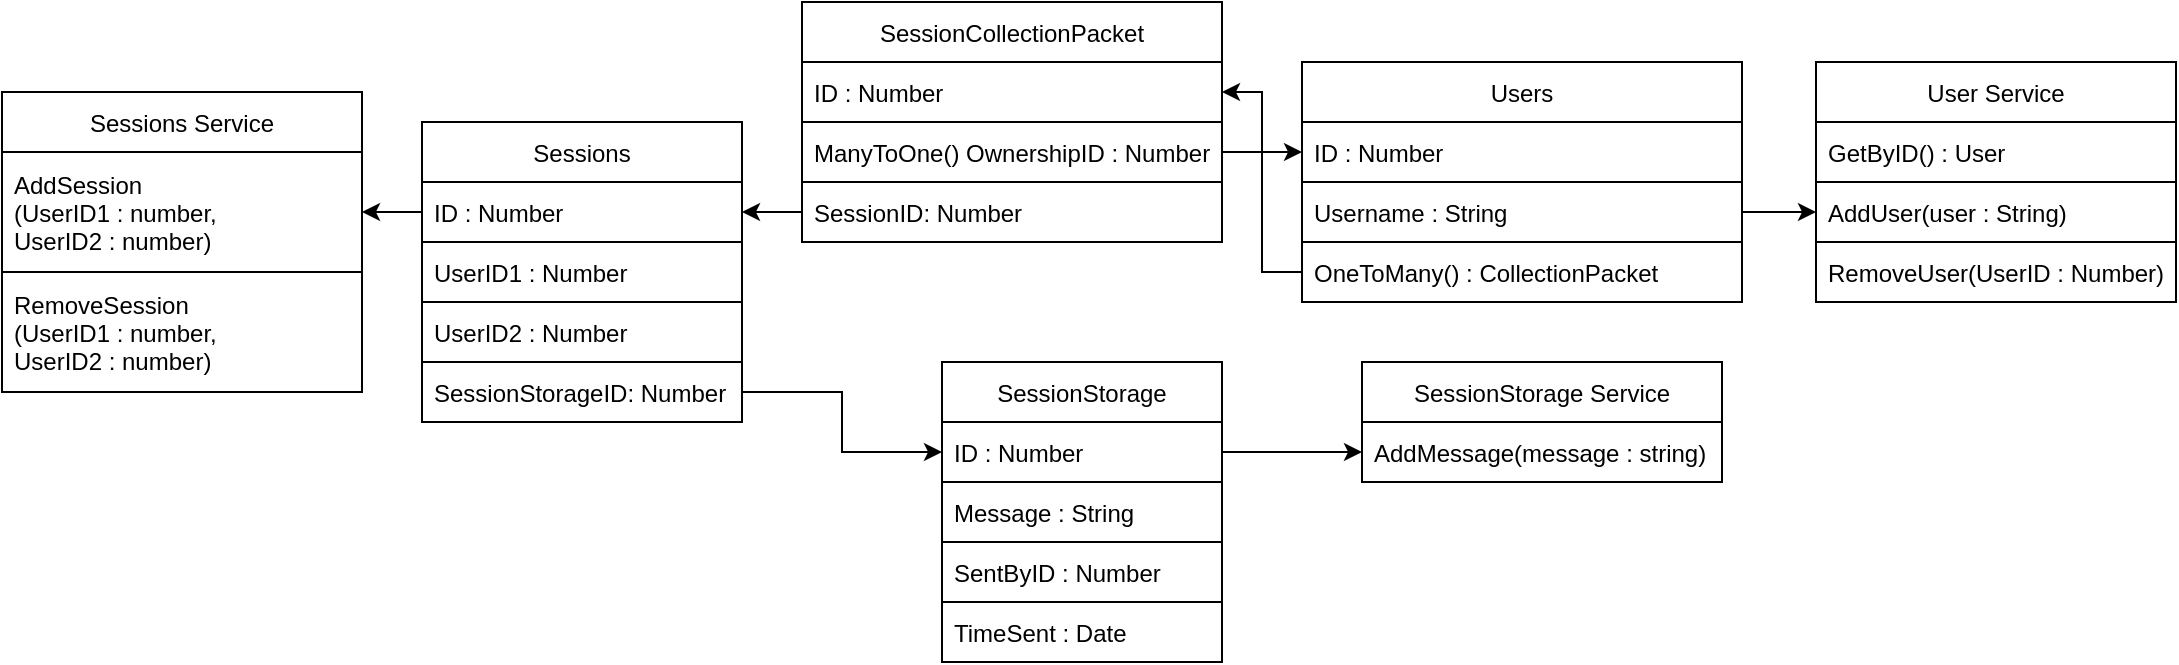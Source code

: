 <mxfile version="20.3.0" type="device"><diagram id="C5RBs43oDa-KdzZeNtuy" name="Page-1"><mxGraphModel dx="2064" dy="752" grid="1" gridSize="10" guides="1" tooltips="1" connect="1" arrows="1" fold="1" page="1" pageScale="1" pageWidth="827" pageHeight="1169" math="0" shadow="0"><root><mxCell id="WIyWlLk6GJQsqaUBKTNV-0"/><mxCell id="WIyWlLk6GJQsqaUBKTNV-1" parent="WIyWlLk6GJQsqaUBKTNV-0"/><mxCell id="Gs_CtV-0VF5Xz-4KBrCR-4" value="Users" style="swimlane;fontStyle=0;childLayout=stackLayout;horizontal=1;startSize=30;horizontalStack=0;resizeParent=1;resizeParentMax=0;resizeLast=0;collapsible=1;marginBottom=0;strokeColor=default;" parent="WIyWlLk6GJQsqaUBKTNV-1" vertex="1"><mxGeometry x="360" y="380" width="220" height="120" as="geometry"><mxRectangle x="447" y="380" width="70" height="30" as="alternateBounds"/></mxGeometry></mxCell><mxCell id="Gs_CtV-0VF5Xz-4KBrCR-5" value="ID : Number" style="text;strokeColor=default;fillColor=none;align=left;verticalAlign=middle;spacingLeft=4;spacingRight=4;overflow=hidden;points=[[0,0.5],[1,0.5]];portConstraint=eastwest;rotatable=0;" parent="Gs_CtV-0VF5Xz-4KBrCR-4" vertex="1"><mxGeometry y="30" width="220" height="30" as="geometry"/></mxCell><mxCell id="Gs_CtV-0VF5Xz-4KBrCR-6" value="Username : String" style="text;strokeColor=default;fillColor=none;align=left;verticalAlign=middle;spacingLeft=4;spacingRight=4;overflow=hidden;points=[[0,0.5],[1,0.5]];portConstraint=eastwest;rotatable=0;" parent="Gs_CtV-0VF5Xz-4KBrCR-4" vertex="1"><mxGeometry y="60" width="220" height="30" as="geometry"/></mxCell><mxCell id="Gs_CtV-0VF5Xz-4KBrCR-7" value="OneToMany() : CollectionPacket" style="text;strokeColor=default;fillColor=none;align=left;verticalAlign=middle;spacingLeft=4;spacingRight=4;overflow=hidden;points=[[0,0.5],[1,0.5]];portConstraint=eastwest;rotatable=0;" parent="Gs_CtV-0VF5Xz-4KBrCR-4" vertex="1"><mxGeometry y="90" width="220" height="30" as="geometry"/></mxCell><mxCell id="Gs_CtV-0VF5Xz-4KBrCR-8" value="SessionStorage" style="swimlane;fontStyle=0;childLayout=stackLayout;horizontal=1;startSize=30;horizontalStack=0;resizeParent=1;resizeParentMax=0;resizeLast=0;collapsible=1;marginBottom=0;strokeColor=default;" parent="WIyWlLk6GJQsqaUBKTNV-1" vertex="1"><mxGeometry x="180" y="530" width="140" height="150" as="geometry"/></mxCell><mxCell id="Gs_CtV-0VF5Xz-4KBrCR-27" value="ID : Number" style="text;strokeColor=default;fillColor=none;align=left;verticalAlign=middle;spacingLeft=4;spacingRight=4;overflow=hidden;points=[[0,0.5],[1,0.5]];portConstraint=eastwest;rotatable=0;" parent="Gs_CtV-0VF5Xz-4KBrCR-8" vertex="1"><mxGeometry y="30" width="140" height="30" as="geometry"/></mxCell><mxCell id="Gs_CtV-0VF5Xz-4KBrCR-28" value="Message : String" style="text;strokeColor=default;fillColor=none;align=left;verticalAlign=middle;spacingLeft=4;spacingRight=4;overflow=hidden;points=[[0,0.5],[1,0.5]];portConstraint=eastwest;rotatable=0;" parent="Gs_CtV-0VF5Xz-4KBrCR-8" vertex="1"><mxGeometry y="60" width="140" height="30" as="geometry"/></mxCell><mxCell id="Gs_CtV-0VF5Xz-4KBrCR-29" value="SentByID : Number" style="text;strokeColor=default;fillColor=none;align=left;verticalAlign=middle;spacingLeft=4;spacingRight=4;overflow=hidden;points=[[0,0.5],[1,0.5]];portConstraint=eastwest;rotatable=0;" parent="Gs_CtV-0VF5Xz-4KBrCR-8" vertex="1"><mxGeometry y="90" width="140" height="30" as="geometry"/></mxCell><mxCell id="Gs_CtV-0VF5Xz-4KBrCR-25" value="TimeSent : Date" style="text;strokeColor=default;fillColor=none;align=left;verticalAlign=middle;spacingLeft=4;spacingRight=4;overflow=hidden;points=[[0,0.5],[1,0.5]];portConstraint=eastwest;rotatable=0;" parent="Gs_CtV-0VF5Xz-4KBrCR-8" vertex="1"><mxGeometry y="120" width="140" height="30" as="geometry"/></mxCell><mxCell id="Gs_CtV-0VF5Xz-4KBrCR-18" value="Sessions" style="swimlane;fontStyle=0;childLayout=stackLayout;horizontal=1;startSize=30;horizontalStack=0;resizeParent=1;resizeParentMax=0;resizeLast=0;collapsible=1;marginBottom=0;" parent="WIyWlLk6GJQsqaUBKTNV-1" vertex="1"><mxGeometry x="-80" y="410" width="160" height="150" as="geometry"><mxRectangle x="20" y="430" width="80" height="30" as="alternateBounds"/></mxGeometry></mxCell><mxCell id="Gs_CtV-0VF5Xz-4KBrCR-19" value="ID : Number" style="text;strokeColor=default;fillColor=none;align=left;verticalAlign=middle;spacingLeft=4;spacingRight=4;overflow=hidden;points=[[0,0.5],[1,0.5]];portConstraint=eastwest;rotatable=0;" parent="Gs_CtV-0VF5Xz-4KBrCR-18" vertex="1"><mxGeometry y="30" width="160" height="30" as="geometry"/></mxCell><mxCell id="Gs_CtV-0VF5Xz-4KBrCR-20" value="UserID1 : Number" style="text;strokeColor=default;fillColor=none;align=left;verticalAlign=middle;spacingLeft=4;spacingRight=4;overflow=hidden;points=[[0,0.5],[1,0.5]];portConstraint=eastwest;rotatable=0;" parent="Gs_CtV-0VF5Xz-4KBrCR-18" vertex="1"><mxGeometry y="60" width="160" height="30" as="geometry"/></mxCell><mxCell id="Gs_CtV-0VF5Xz-4KBrCR-21" value="UserID2 : Number" style="text;strokeColor=default;fillColor=none;align=left;verticalAlign=middle;spacingLeft=4;spacingRight=4;overflow=hidden;points=[[0,0.5],[1,0.5]];portConstraint=eastwest;rotatable=0;" parent="Gs_CtV-0VF5Xz-4KBrCR-18" vertex="1"><mxGeometry y="90" width="160" height="30" as="geometry"/></mxCell><mxCell id="Gs_CtV-0VF5Xz-4KBrCR-35" value="SessionStorageID: Number" style="text;strokeColor=default;fillColor=none;align=left;verticalAlign=middle;spacingLeft=4;spacingRight=4;overflow=hidden;points=[[0,0.5],[1,0.5]];portConstraint=eastwest;rotatable=0;" parent="Gs_CtV-0VF5Xz-4KBrCR-18" vertex="1"><mxGeometry y="120" width="160" height="30" as="geometry"/></mxCell><mxCell id="Gs_CtV-0VF5Xz-4KBrCR-36" style="edgeStyle=orthogonalEdgeStyle;rounded=0;orthogonalLoop=1;jettySize=auto;html=1;exitX=1;exitY=0.5;exitDx=0;exitDy=0;entryX=0;entryY=0.5;entryDx=0;entryDy=0;strokeColor=default;" parent="WIyWlLk6GJQsqaUBKTNV-1" source="Gs_CtV-0VF5Xz-4KBrCR-35" target="Gs_CtV-0VF5Xz-4KBrCR-27" edge="1"><mxGeometry relative="1" as="geometry"/></mxCell><mxCell id="H_JLq_j4G67pGo-Y-PtY-2" value="User Service" style="swimlane;fontStyle=0;childLayout=stackLayout;horizontal=1;startSize=30;horizontalStack=0;resizeParent=1;resizeParentMax=0;resizeLast=0;collapsible=1;marginBottom=0;strokeColor=default;" parent="WIyWlLk6GJQsqaUBKTNV-1" vertex="1"><mxGeometry x="617" y="380" width="180" height="120" as="geometry"/></mxCell><mxCell id="H_JLq_j4G67pGo-Y-PtY-3" value="GetByID() : User" style="text;strokeColor=default;fillColor=none;align=left;verticalAlign=middle;spacingLeft=4;spacingRight=4;overflow=hidden;points=[[0,0.5],[1,0.5]];portConstraint=eastwest;rotatable=0;" parent="H_JLq_j4G67pGo-Y-PtY-2" vertex="1"><mxGeometry y="30" width="180" height="30" as="geometry"/></mxCell><mxCell id="H_JLq_j4G67pGo-Y-PtY-4" value="AddUser(user : String)" style="text;strokeColor=default;fillColor=none;align=left;verticalAlign=middle;spacingLeft=4;spacingRight=4;overflow=hidden;points=[[0,0.5],[1,0.5]];portConstraint=eastwest;rotatable=0;" parent="H_JLq_j4G67pGo-Y-PtY-2" vertex="1"><mxGeometry y="60" width="180" height="30" as="geometry"/></mxCell><mxCell id="H_JLq_j4G67pGo-Y-PtY-5" value="RemoveUser(UserID : Number)" style="text;strokeColor=default;fillColor=none;align=left;verticalAlign=middle;spacingLeft=4;spacingRight=4;overflow=hidden;points=[[0,0.5],[1,0.5]];portConstraint=eastwest;rotatable=0;" parent="H_JLq_j4G67pGo-Y-PtY-2" vertex="1"><mxGeometry y="90" width="180" height="30" as="geometry"/></mxCell><mxCell id="H_JLq_j4G67pGo-Y-PtY-8" style="edgeStyle=orthogonalEdgeStyle;rounded=0;orthogonalLoop=1;jettySize=auto;html=1;exitX=1;exitY=0.5;exitDx=0;exitDy=0;entryX=0;entryY=0.5;entryDx=0;entryDy=0;strokeColor=default;" parent="WIyWlLk6GJQsqaUBKTNV-1" source="Gs_CtV-0VF5Xz-4KBrCR-6" target="H_JLq_j4G67pGo-Y-PtY-4" edge="1"><mxGeometry relative="1" as="geometry"/></mxCell><mxCell id="H_JLq_j4G67pGo-Y-PtY-13" value="SessionStorage Service" style="swimlane;fontStyle=0;childLayout=stackLayout;horizontal=1;startSize=30;horizontalStack=0;resizeParent=1;resizeParentMax=0;resizeLast=0;collapsible=1;marginBottom=0;strokeColor=default;" parent="WIyWlLk6GJQsqaUBKTNV-1" vertex="1"><mxGeometry x="390" y="530" width="180" height="60" as="geometry"/></mxCell><mxCell id="H_JLq_j4G67pGo-Y-PtY-14" value="AddMessage(message : string)" style="text;strokeColor=default;fillColor=none;align=left;verticalAlign=middle;spacingLeft=4;spacingRight=4;overflow=hidden;points=[[0,0.5],[1,0.5]];portConstraint=eastwest;rotatable=0;" parent="H_JLq_j4G67pGo-Y-PtY-13" vertex="1"><mxGeometry y="30" width="180" height="30" as="geometry"/></mxCell><mxCell id="H_JLq_j4G67pGo-Y-PtY-17" style="edgeStyle=orthogonalEdgeStyle;rounded=0;orthogonalLoop=1;jettySize=auto;html=1;exitX=1;exitY=0.5;exitDx=0;exitDy=0;entryX=0;entryY=0.5;entryDx=0;entryDy=0;strokeColor=default;" parent="WIyWlLk6GJQsqaUBKTNV-1" source="Gs_CtV-0VF5Xz-4KBrCR-27" target="H_JLq_j4G67pGo-Y-PtY-14" edge="1"><mxGeometry relative="1" as="geometry"/></mxCell><mxCell id="H_JLq_j4G67pGo-Y-PtY-18" value="Sessions Service" style="swimlane;fontStyle=0;childLayout=stackLayout;horizontal=1;startSize=30;horizontalStack=0;resizeParent=1;resizeParentMax=0;resizeLast=0;collapsible=1;marginBottom=0;" parent="WIyWlLk6GJQsqaUBKTNV-1" vertex="1"><mxGeometry x="-290" y="395" width="180" height="150" as="geometry"/></mxCell><mxCell id="H_JLq_j4G67pGo-Y-PtY-27" value="AddSession&#10;(UserID1 : number,&#10;UserID2 : number)" style="text;strokeColor=none;fillColor=none;align=left;verticalAlign=middle;spacingLeft=4;spacingRight=4;overflow=hidden;points=[[0,0.5],[1,0.5]];portConstraint=eastwest;rotatable=0;" parent="H_JLq_j4G67pGo-Y-PtY-18" vertex="1"><mxGeometry y="30" width="180" height="60" as="geometry"/></mxCell><mxCell id="H_JLq_j4G67pGo-Y-PtY-19" value="RemoveSession&#10;(UserID1 : number,&#10;UserID2 : number)" style="text;strokeColor=default;fillColor=none;align=left;verticalAlign=middle;spacingLeft=4;spacingRight=4;overflow=hidden;points=[[0,0.5],[1,0.5]];portConstraint=eastwest;rotatable=0;" parent="H_JLq_j4G67pGo-Y-PtY-18" vertex="1"><mxGeometry y="90" width="180" height="60" as="geometry"/></mxCell><mxCell id="H_JLq_j4G67pGo-Y-PtY-28" style="edgeStyle=orthogonalEdgeStyle;rounded=0;orthogonalLoop=1;jettySize=auto;html=1;exitX=0;exitY=0.5;exitDx=0;exitDy=0;entryX=1;entryY=0.5;entryDx=0;entryDy=0;" parent="WIyWlLk6GJQsqaUBKTNV-1" source="Gs_CtV-0VF5Xz-4KBrCR-19" target="H_JLq_j4G67pGo-Y-PtY-27" edge="1"><mxGeometry relative="1" as="geometry"/></mxCell><mxCell id="sBzka1Tm8TiqbDfdGDOZ-0" value="SessionCollectionPacket" style="swimlane;fontStyle=0;childLayout=stackLayout;horizontal=1;startSize=30;horizontalStack=0;resizeParent=1;resizeParentMax=0;resizeLast=0;collapsible=1;marginBottom=0;" vertex="1" parent="WIyWlLk6GJQsqaUBKTNV-1"><mxGeometry x="110" y="350" width="210" height="120" as="geometry"><mxRectangle x="20" y="430" width="80" height="30" as="alternateBounds"/></mxGeometry></mxCell><mxCell id="sBzka1Tm8TiqbDfdGDOZ-1" value="ID : Number" style="text;strokeColor=default;fillColor=none;align=left;verticalAlign=middle;spacingLeft=4;spacingRight=4;overflow=hidden;points=[[0,0.5],[1,0.5]];portConstraint=eastwest;rotatable=0;" vertex="1" parent="sBzka1Tm8TiqbDfdGDOZ-0"><mxGeometry y="30" width="210" height="30" as="geometry"/></mxCell><mxCell id="sBzka1Tm8TiqbDfdGDOZ-2" value="ManyToOne() OwnershipID : Number" style="text;strokeColor=default;fillColor=none;align=left;verticalAlign=middle;spacingLeft=4;spacingRight=4;overflow=hidden;points=[[0,0.5],[1,0.5]];portConstraint=eastwest;rotatable=0;" vertex="1" parent="sBzka1Tm8TiqbDfdGDOZ-0"><mxGeometry y="60" width="210" height="30" as="geometry"/></mxCell><mxCell id="sBzka1Tm8TiqbDfdGDOZ-4" value="SessionID: Number" style="text;strokeColor=default;fillColor=none;align=left;verticalAlign=middle;spacingLeft=4;spacingRight=4;overflow=hidden;points=[[0,0.5],[1,0.5]];portConstraint=eastwest;rotatable=0;" vertex="1" parent="sBzka1Tm8TiqbDfdGDOZ-0"><mxGeometry y="90" width="210" height="30" as="geometry"/></mxCell><mxCell id="sBzka1Tm8TiqbDfdGDOZ-6" style="edgeStyle=orthogonalEdgeStyle;rounded=0;orthogonalLoop=1;jettySize=auto;html=1;exitX=1;exitY=0.5;exitDx=0;exitDy=0;entryX=0;entryY=0.5;entryDx=0;entryDy=0;" edge="1" parent="WIyWlLk6GJQsqaUBKTNV-1" source="sBzka1Tm8TiqbDfdGDOZ-2" target="Gs_CtV-0VF5Xz-4KBrCR-5"><mxGeometry relative="1" as="geometry"/></mxCell><mxCell id="sBzka1Tm8TiqbDfdGDOZ-9" style="edgeStyle=orthogonalEdgeStyle;rounded=0;orthogonalLoop=1;jettySize=auto;html=1;exitX=0;exitY=0.5;exitDx=0;exitDy=0;entryX=1;entryY=0.5;entryDx=0;entryDy=0;" edge="1" parent="WIyWlLk6GJQsqaUBKTNV-1" source="Gs_CtV-0VF5Xz-4KBrCR-7" target="sBzka1Tm8TiqbDfdGDOZ-1"><mxGeometry relative="1" as="geometry"/></mxCell><mxCell id="sBzka1Tm8TiqbDfdGDOZ-10" style="edgeStyle=orthogonalEdgeStyle;rounded=0;orthogonalLoop=1;jettySize=auto;html=1;exitX=0;exitY=0.5;exitDx=0;exitDy=0;entryX=1;entryY=0.5;entryDx=0;entryDy=0;" edge="1" parent="WIyWlLk6GJQsqaUBKTNV-1" source="sBzka1Tm8TiqbDfdGDOZ-4" target="Gs_CtV-0VF5Xz-4KBrCR-19"><mxGeometry relative="1" as="geometry"/></mxCell></root></mxGraphModel></diagram></mxfile>